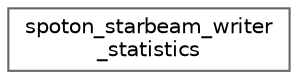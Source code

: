 digraph "Graphical Class Hierarchy"
{
 // LATEX_PDF_SIZE
  bgcolor="transparent";
  edge [fontname=Helvetica,fontsize=10,labelfontname=Helvetica,labelfontsize=10];
  node [fontname=Helvetica,fontsize=10,shape=box,height=0.2,width=0.4];
  rankdir="LR";
  Node0 [id="Node000000",label="spoton_starbeam_writer\l_statistics",height=0.2,width=0.4,color="grey40", fillcolor="white", style="filled",URL="$classspoton__starbeam__writer__statistics.html",tooltip=" "];
}
